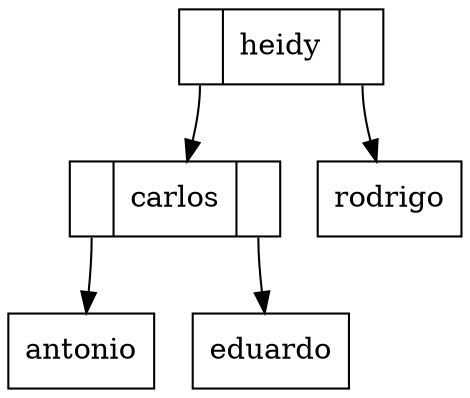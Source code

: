 digraph ArbolBB{ 

rankdir=TB;

node [shape = record];
N_heidy[label ="<HI>|heidy|<HD>"]; 
N_carlos[label ="<HI>|carlos|<HD>"]; 
N_antonio[label ="antonio"]; 
N_carlos:HI -> N_antonio
N_eduardo[label ="eduardo"]; 
N_carlos:HD -> N_eduardo
N_heidy:HI -> N_carlos
N_rodrigo[label ="rodrigo"]; 
N_heidy:HD -> N_rodrigo

}

